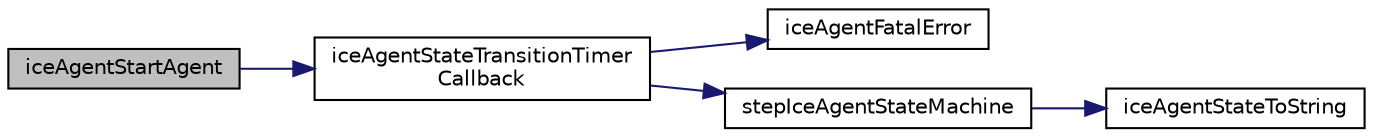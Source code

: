 digraph "iceAgentStartAgent"
{
 // LATEX_PDF_SIZE
  edge [fontname="Helvetica",fontsize="10",labelfontname="Helvetica",labelfontsize="10"];
  node [fontname="Helvetica",fontsize="10",shape=record];
  rankdir="LR";
  Node1 [label="iceAgentStartAgent",height=0.2,width=0.4,color="black", fillcolor="grey75", style="filled", fontcolor="black",tooltip=" "];
  Node1 -> Node2 [color="midnightblue",fontsize="10",style="solid",fontname="Helvetica"];
  Node2 [label="iceAgentStateTransitionTimer\lCallback",height=0.2,width=0.4,color="black", fillcolor="white", style="filled",URL="$IceAgent_8c.html#a2f522a35fb5fa170a4d14f5b7ae0d82b",tooltip=" "];
  Node2 -> Node3 [color="midnightblue",fontsize="10",style="solid",fontname="Helvetica"];
  Node3 [label="iceAgentFatalError",height=0.2,width=0.4,color="black", fillcolor="white", style="filled",URL="$IceAgent_8c.html#ae7e2880108aafbf93c4f092712d86500",tooltip=" "];
  Node2 -> Node4 [color="midnightblue",fontsize="10",style="solid",fontname="Helvetica"];
  Node4 [label="stepIceAgentStateMachine",height=0.2,width=0.4,color="black", fillcolor="white", style="filled",URL="$IceAgentStateMachine_8c.html#ab2f128f30a07f8c52dde649654fc8ff7",tooltip=" "];
  Node4 -> Node5 [color="midnightblue",fontsize="10",style="solid",fontname="Helvetica"];
  Node5 [label="iceAgentStateToString",height=0.2,width=0.4,color="black", fillcolor="white", style="filled",URL="$IceAgentStateMachine_8c.html#ae29d420617b311b153823cf853b68d8e",tooltip=" "];
}
